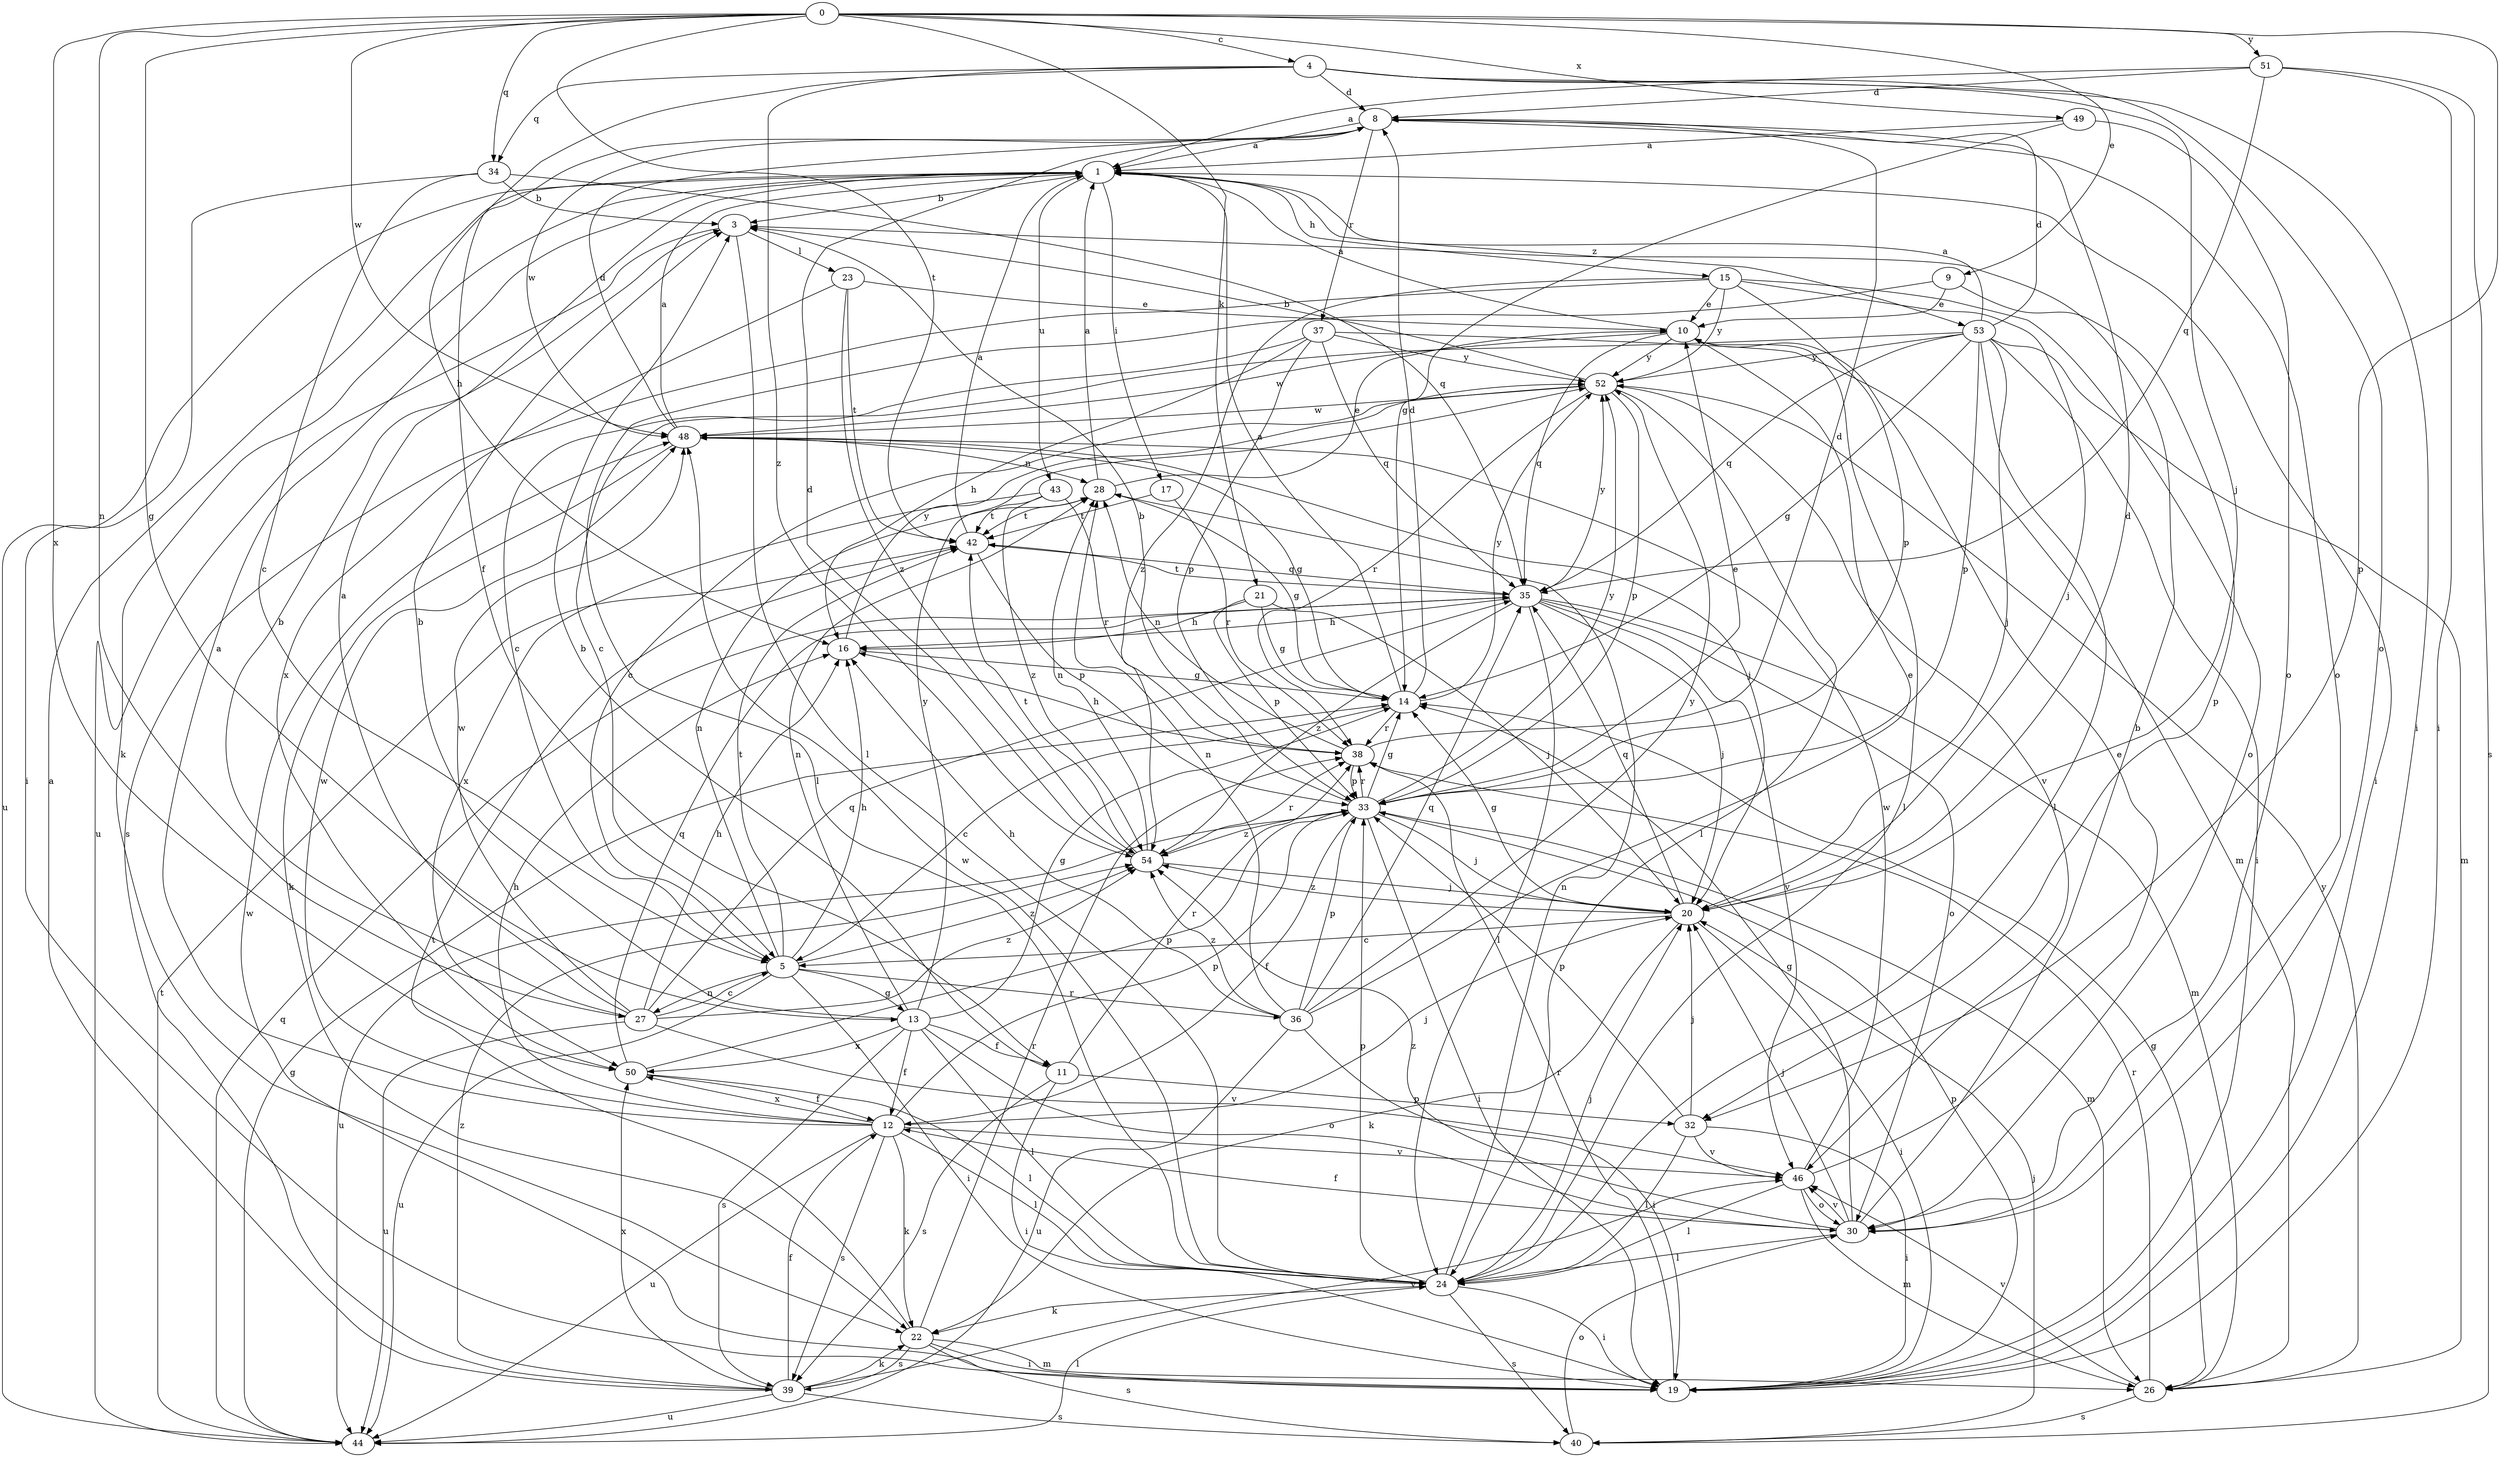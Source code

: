 strict digraph  {
0;
1;
3;
4;
5;
8;
9;
10;
11;
12;
13;
14;
15;
16;
17;
19;
20;
21;
22;
23;
24;
26;
27;
28;
30;
32;
33;
34;
35;
36;
37;
38;
39;
40;
42;
43;
44;
46;
48;
49;
50;
51;
52;
53;
54;
0 -> 4  [label=c];
0 -> 9  [label=e];
0 -> 13  [label=g];
0 -> 21  [label=k];
0 -> 27  [label=n];
0 -> 32  [label=p];
0 -> 34  [label=q];
0 -> 42  [label=t];
0 -> 48  [label=w];
0 -> 49  [label=x];
0 -> 50  [label=x];
0 -> 51  [label=y];
1 -> 3  [label=b];
1 -> 15  [label=h];
1 -> 17  [label=i];
1 -> 19  [label=i];
1 -> 22  [label=k];
1 -> 43  [label=u];
1 -> 44  [label=u];
1 -> 53  [label=z];
3 -> 23  [label=l];
3 -> 24  [label=l];
3 -> 44  [label=u];
4 -> 8  [label=d];
4 -> 11  [label=f];
4 -> 19  [label=i];
4 -> 20  [label=j];
4 -> 30  [label=o];
4 -> 34  [label=q];
4 -> 54  [label=z];
5 -> 13  [label=g];
5 -> 16  [label=h];
5 -> 19  [label=i];
5 -> 27  [label=n];
5 -> 28  [label=n];
5 -> 36  [label=r];
5 -> 42  [label=t];
5 -> 44  [label=u];
5 -> 54  [label=z];
8 -> 1  [label=a];
8 -> 16  [label=h];
8 -> 30  [label=o];
8 -> 37  [label=r];
8 -> 48  [label=w];
9 -> 10  [label=e];
9 -> 24  [label=l];
9 -> 32  [label=p];
10 -> 1  [label=a];
10 -> 24  [label=l];
10 -> 35  [label=q];
10 -> 48  [label=w];
10 -> 52  [label=y];
11 -> 3  [label=b];
11 -> 19  [label=i];
11 -> 32  [label=p];
11 -> 38  [label=r];
11 -> 39  [label=s];
12 -> 1  [label=a];
12 -> 16  [label=h];
12 -> 20  [label=j];
12 -> 22  [label=k];
12 -> 24  [label=l];
12 -> 33  [label=p];
12 -> 39  [label=s];
12 -> 44  [label=u];
12 -> 46  [label=v];
12 -> 48  [label=w];
12 -> 50  [label=x];
13 -> 3  [label=b];
13 -> 11  [label=f];
13 -> 12  [label=f];
13 -> 14  [label=g];
13 -> 24  [label=l];
13 -> 28  [label=n];
13 -> 30  [label=o];
13 -> 39  [label=s];
13 -> 50  [label=x];
13 -> 52  [label=y];
14 -> 1  [label=a];
14 -> 5  [label=c];
14 -> 8  [label=d];
14 -> 38  [label=r];
14 -> 52  [label=y];
15 -> 10  [label=e];
15 -> 20  [label=j];
15 -> 30  [label=o];
15 -> 33  [label=p];
15 -> 39  [label=s];
15 -> 52  [label=y];
15 -> 54  [label=z];
16 -> 14  [label=g];
16 -> 52  [label=y];
17 -> 38  [label=r];
17 -> 42  [label=t];
19 -> 33  [label=p];
19 -> 38  [label=r];
19 -> 48  [label=w];
20 -> 5  [label=c];
20 -> 8  [label=d];
20 -> 14  [label=g];
20 -> 19  [label=i];
20 -> 22  [label=k];
20 -> 35  [label=q];
20 -> 54  [label=z];
21 -> 14  [label=g];
21 -> 16  [label=h];
21 -> 20  [label=j];
21 -> 33  [label=p];
22 -> 19  [label=i];
22 -> 26  [label=m];
22 -> 38  [label=r];
22 -> 39  [label=s];
22 -> 40  [label=s];
22 -> 42  [label=t];
23 -> 10  [label=e];
23 -> 42  [label=t];
23 -> 50  [label=x];
23 -> 54  [label=z];
24 -> 19  [label=i];
24 -> 20  [label=j];
24 -> 22  [label=k];
24 -> 28  [label=n];
24 -> 33  [label=p];
24 -> 40  [label=s];
24 -> 48  [label=w];
26 -> 14  [label=g];
26 -> 38  [label=r];
26 -> 40  [label=s];
26 -> 46  [label=v];
26 -> 52  [label=y];
27 -> 1  [label=a];
27 -> 3  [label=b];
27 -> 5  [label=c];
27 -> 16  [label=h];
27 -> 35  [label=q];
27 -> 44  [label=u];
27 -> 46  [label=v];
27 -> 48  [label=w];
27 -> 54  [label=z];
28 -> 1  [label=a];
28 -> 10  [label=e];
28 -> 14  [label=g];
28 -> 42  [label=t];
30 -> 3  [label=b];
30 -> 12  [label=f];
30 -> 14  [label=g];
30 -> 20  [label=j];
30 -> 24  [label=l];
30 -> 46  [label=v];
30 -> 54  [label=z];
32 -> 19  [label=i];
32 -> 20  [label=j];
32 -> 24  [label=l];
32 -> 33  [label=p];
32 -> 46  [label=v];
33 -> 3  [label=b];
33 -> 10  [label=e];
33 -> 12  [label=f];
33 -> 14  [label=g];
33 -> 19  [label=i];
33 -> 20  [label=j];
33 -> 26  [label=m];
33 -> 38  [label=r];
33 -> 44  [label=u];
33 -> 52  [label=y];
33 -> 54  [label=z];
34 -> 3  [label=b];
34 -> 5  [label=c];
34 -> 19  [label=i];
34 -> 35  [label=q];
35 -> 16  [label=h];
35 -> 20  [label=j];
35 -> 24  [label=l];
35 -> 26  [label=m];
35 -> 30  [label=o];
35 -> 42  [label=t];
35 -> 46  [label=v];
35 -> 52  [label=y];
35 -> 54  [label=z];
36 -> 10  [label=e];
36 -> 16  [label=h];
36 -> 19  [label=i];
36 -> 28  [label=n];
36 -> 33  [label=p];
36 -> 35  [label=q];
36 -> 44  [label=u];
36 -> 52  [label=y];
36 -> 54  [label=z];
37 -> 5  [label=c];
37 -> 16  [label=h];
37 -> 26  [label=m];
37 -> 33  [label=p];
37 -> 35  [label=q];
37 -> 52  [label=y];
38 -> 8  [label=d];
38 -> 16  [label=h];
38 -> 28  [label=n];
38 -> 33  [label=p];
39 -> 1  [label=a];
39 -> 12  [label=f];
39 -> 22  [label=k];
39 -> 40  [label=s];
39 -> 44  [label=u];
39 -> 46  [label=v];
39 -> 50  [label=x];
39 -> 54  [label=z];
40 -> 20  [label=j];
40 -> 30  [label=o];
42 -> 1  [label=a];
42 -> 33  [label=p];
42 -> 35  [label=q];
43 -> 38  [label=r];
43 -> 42  [label=t];
43 -> 50  [label=x];
43 -> 54  [label=z];
44 -> 14  [label=g];
44 -> 24  [label=l];
44 -> 35  [label=q];
44 -> 42  [label=t];
46 -> 10  [label=e];
46 -> 24  [label=l];
46 -> 26  [label=m];
46 -> 30  [label=o];
46 -> 48  [label=w];
48 -> 1  [label=a];
48 -> 8  [label=d];
48 -> 14  [label=g];
48 -> 20  [label=j];
48 -> 22  [label=k];
48 -> 28  [label=n];
49 -> 1  [label=a];
49 -> 14  [label=g];
49 -> 30  [label=o];
50 -> 12  [label=f];
50 -> 24  [label=l];
50 -> 33  [label=p];
50 -> 35  [label=q];
51 -> 1  [label=a];
51 -> 8  [label=d];
51 -> 19  [label=i];
51 -> 35  [label=q];
51 -> 40  [label=s];
52 -> 3  [label=b];
52 -> 5  [label=c];
52 -> 24  [label=l];
52 -> 33  [label=p];
52 -> 38  [label=r];
52 -> 46  [label=v];
52 -> 48  [label=w];
53 -> 1  [label=a];
53 -> 5  [label=c];
53 -> 8  [label=d];
53 -> 14  [label=g];
53 -> 19  [label=i];
53 -> 20  [label=j];
53 -> 24  [label=l];
53 -> 26  [label=m];
53 -> 33  [label=p];
53 -> 35  [label=q];
53 -> 52  [label=y];
54 -> 8  [label=d];
54 -> 20  [label=j];
54 -> 28  [label=n];
54 -> 38  [label=r];
54 -> 42  [label=t];
}
